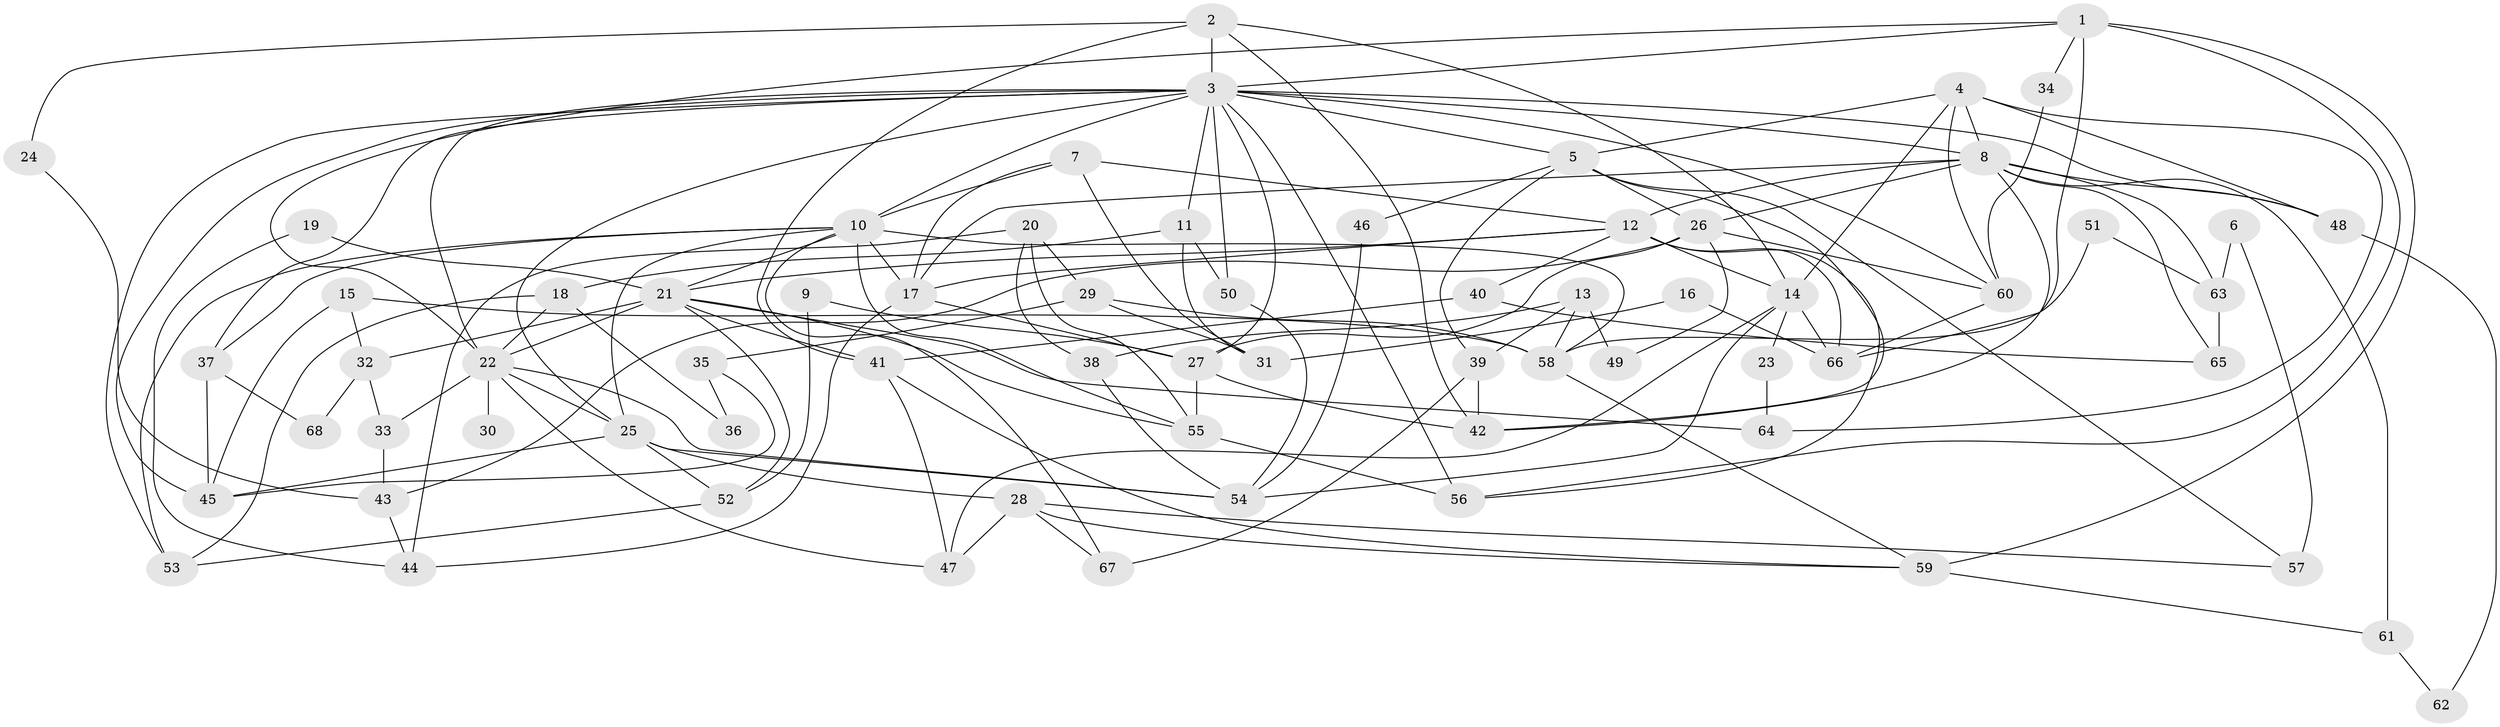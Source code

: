 // original degree distribution, {3: 0.2268041237113402, 5: 0.1958762886597938, 6: 0.13402061855670103, 2: 0.16494845360824742, 4: 0.24742268041237114, 7: 0.030927835051546393}
// Generated by graph-tools (version 1.1) at 2025/50/03/04/25 22:50:55]
// undirected, 68 vertices, 151 edges
graph export_dot {
  node [color=gray90,style=filled];
  1;
  2;
  3;
  4;
  5;
  6;
  7;
  8;
  9;
  10;
  11;
  12;
  13;
  14;
  15;
  16;
  17;
  18;
  19;
  20;
  21;
  22;
  23;
  24;
  25;
  26;
  27;
  28;
  29;
  30;
  31;
  32;
  33;
  34;
  35;
  36;
  37;
  38;
  39;
  40;
  41;
  42;
  43;
  44;
  45;
  46;
  47;
  48;
  49;
  50;
  51;
  52;
  53;
  54;
  55;
  56;
  57;
  58;
  59;
  60;
  61;
  62;
  63;
  64;
  65;
  66;
  67;
  68;
  1 -- 3 [weight=2.0];
  1 -- 22 [weight=1.0];
  1 -- 34 [weight=1.0];
  1 -- 56 [weight=1.0];
  1 -- 59 [weight=2.0];
  1 -- 66 [weight=1.0];
  2 -- 3 [weight=1.0];
  2 -- 14 [weight=1.0];
  2 -- 24 [weight=1.0];
  2 -- 41 [weight=1.0];
  2 -- 42 [weight=1.0];
  3 -- 5 [weight=1.0];
  3 -- 8 [weight=1.0];
  3 -- 10 [weight=2.0];
  3 -- 11 [weight=1.0];
  3 -- 22 [weight=1.0];
  3 -- 25 [weight=1.0];
  3 -- 27 [weight=1.0];
  3 -- 37 [weight=1.0];
  3 -- 45 [weight=2.0];
  3 -- 48 [weight=1.0];
  3 -- 50 [weight=1.0];
  3 -- 53 [weight=1.0];
  3 -- 56 [weight=1.0];
  3 -- 60 [weight=1.0];
  4 -- 5 [weight=1.0];
  4 -- 8 [weight=1.0];
  4 -- 14 [weight=1.0];
  4 -- 48 [weight=1.0];
  4 -- 60 [weight=1.0];
  4 -- 64 [weight=1.0];
  5 -- 26 [weight=1.0];
  5 -- 39 [weight=1.0];
  5 -- 42 [weight=1.0];
  5 -- 46 [weight=2.0];
  5 -- 57 [weight=1.0];
  6 -- 57 [weight=1.0];
  6 -- 63 [weight=1.0];
  7 -- 10 [weight=1.0];
  7 -- 12 [weight=1.0];
  7 -- 17 [weight=1.0];
  7 -- 31 [weight=1.0];
  8 -- 12 [weight=2.0];
  8 -- 17 [weight=1.0];
  8 -- 26 [weight=2.0];
  8 -- 42 [weight=1.0];
  8 -- 48 [weight=2.0];
  8 -- 61 [weight=1.0];
  8 -- 63 [weight=1.0];
  8 -- 65 [weight=1.0];
  9 -- 27 [weight=1.0];
  9 -- 52 [weight=1.0];
  10 -- 17 [weight=1.0];
  10 -- 21 [weight=1.0];
  10 -- 25 [weight=1.0];
  10 -- 37 [weight=1.0];
  10 -- 53 [weight=1.0];
  10 -- 55 [weight=1.0];
  10 -- 58 [weight=1.0];
  10 -- 67 [weight=1.0];
  11 -- 18 [weight=1.0];
  11 -- 31 [weight=1.0];
  11 -- 50 [weight=1.0];
  12 -- 14 [weight=1.0];
  12 -- 17 [weight=1.0];
  12 -- 21 [weight=1.0];
  12 -- 40 [weight=1.0];
  12 -- 56 [weight=1.0];
  12 -- 66 [weight=1.0];
  13 -- 38 [weight=1.0];
  13 -- 39 [weight=1.0];
  13 -- 49 [weight=1.0];
  13 -- 58 [weight=1.0];
  14 -- 23 [weight=1.0];
  14 -- 47 [weight=1.0];
  14 -- 54 [weight=1.0];
  14 -- 66 [weight=1.0];
  15 -- 32 [weight=1.0];
  15 -- 45 [weight=1.0];
  15 -- 58 [weight=1.0];
  16 -- 31 [weight=1.0];
  16 -- 66 [weight=1.0];
  17 -- 27 [weight=1.0];
  17 -- 44 [weight=1.0];
  18 -- 22 [weight=1.0];
  18 -- 36 [weight=1.0];
  18 -- 53 [weight=1.0];
  19 -- 21 [weight=1.0];
  19 -- 44 [weight=1.0];
  20 -- 29 [weight=1.0];
  20 -- 38 [weight=1.0];
  20 -- 44 [weight=1.0];
  20 -- 55 [weight=1.0];
  21 -- 22 [weight=2.0];
  21 -- 32 [weight=1.0];
  21 -- 41 [weight=1.0];
  21 -- 52 [weight=1.0];
  21 -- 55 [weight=1.0];
  21 -- 64 [weight=1.0];
  22 -- 25 [weight=3.0];
  22 -- 30 [weight=2.0];
  22 -- 33 [weight=1.0];
  22 -- 47 [weight=1.0];
  22 -- 54 [weight=1.0];
  23 -- 64 [weight=1.0];
  24 -- 43 [weight=1.0];
  25 -- 28 [weight=1.0];
  25 -- 45 [weight=1.0];
  25 -- 52 [weight=1.0];
  25 -- 54 [weight=1.0];
  26 -- 27 [weight=1.0];
  26 -- 43 [weight=1.0];
  26 -- 49 [weight=1.0];
  26 -- 60 [weight=1.0];
  27 -- 42 [weight=1.0];
  27 -- 55 [weight=1.0];
  28 -- 47 [weight=1.0];
  28 -- 57 [weight=1.0];
  28 -- 59 [weight=1.0];
  28 -- 67 [weight=1.0];
  29 -- 31 [weight=1.0];
  29 -- 35 [weight=1.0];
  29 -- 58 [weight=1.0];
  32 -- 33 [weight=1.0];
  32 -- 68 [weight=1.0];
  33 -- 43 [weight=1.0];
  34 -- 60 [weight=1.0];
  35 -- 36 [weight=1.0];
  35 -- 45 [weight=1.0];
  37 -- 45 [weight=1.0];
  37 -- 68 [weight=1.0];
  38 -- 54 [weight=1.0];
  39 -- 42 [weight=1.0];
  39 -- 67 [weight=1.0];
  40 -- 41 [weight=1.0];
  40 -- 65 [weight=1.0];
  41 -- 47 [weight=1.0];
  41 -- 59 [weight=1.0];
  43 -- 44 [weight=1.0];
  46 -- 54 [weight=1.0];
  48 -- 62 [weight=1.0];
  50 -- 54 [weight=1.0];
  51 -- 58 [weight=1.0];
  51 -- 63 [weight=1.0];
  52 -- 53 [weight=1.0];
  55 -- 56 [weight=1.0];
  58 -- 59 [weight=1.0];
  59 -- 61 [weight=1.0];
  60 -- 66 [weight=1.0];
  61 -- 62 [weight=1.0];
  63 -- 65 [weight=1.0];
}
